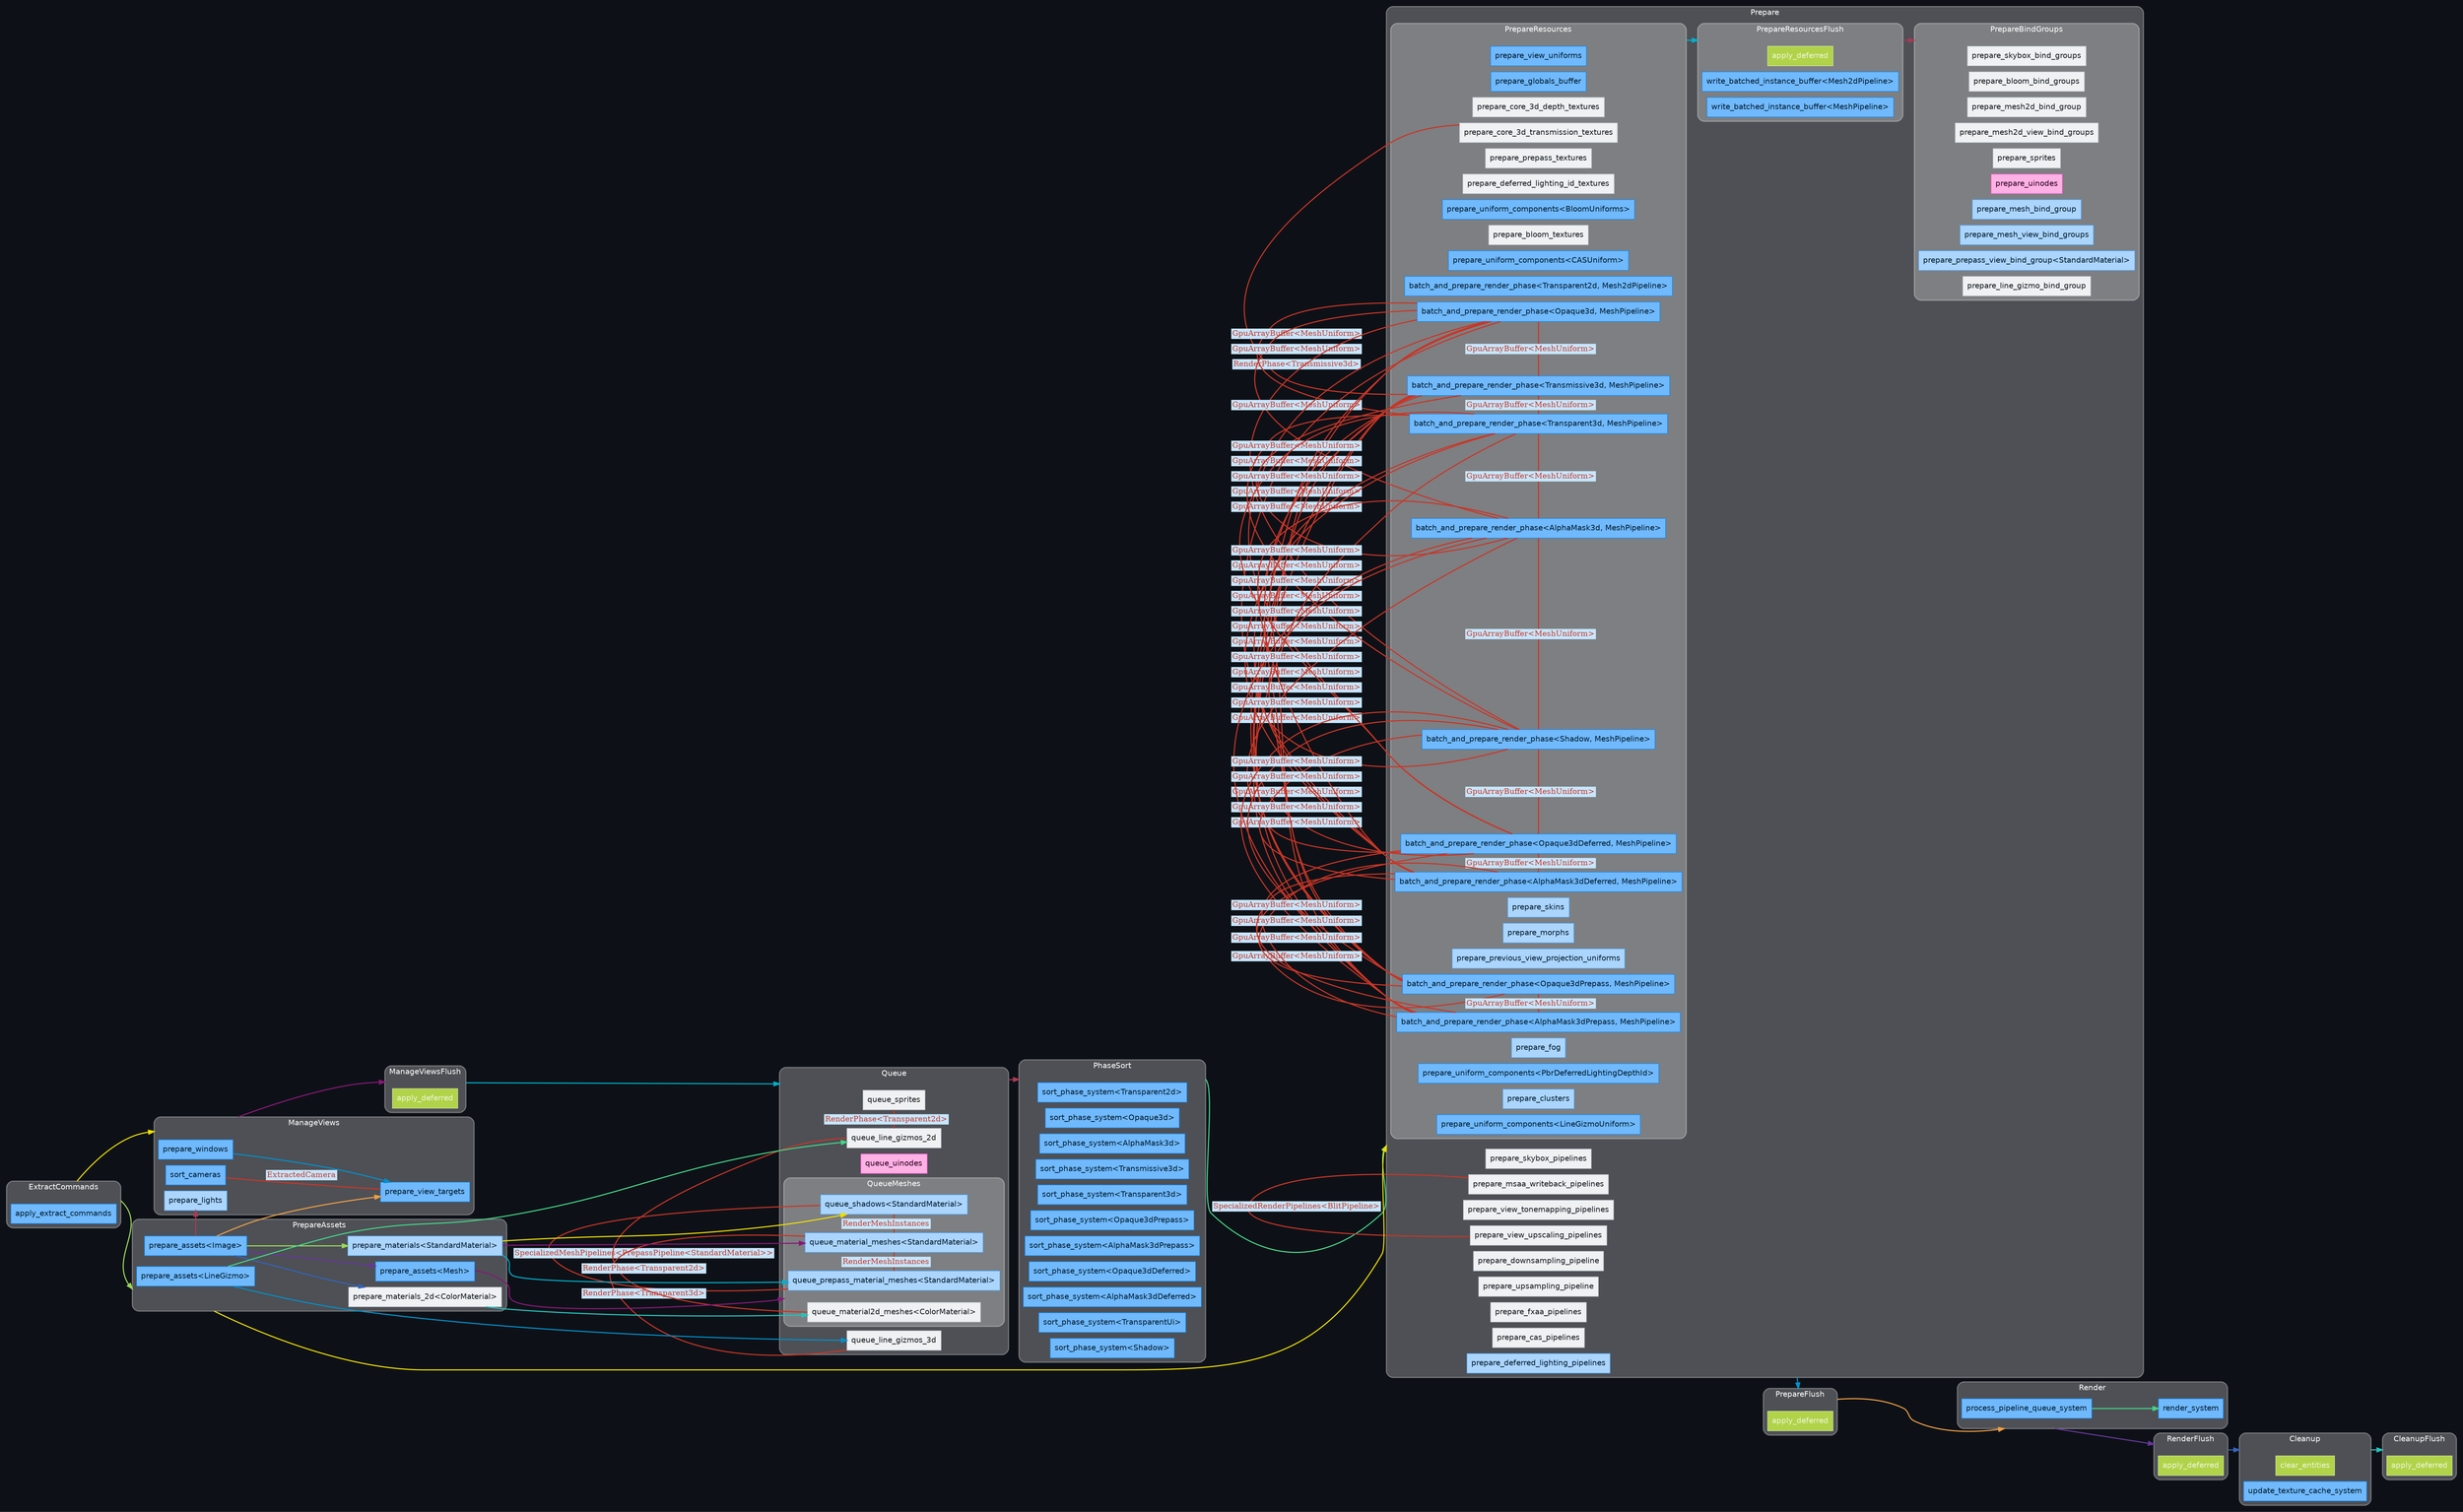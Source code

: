 digraph "" {
	"compound"="true";
	"splines"="spline";
	"rankdir"="LR";
	"bgcolor"="#0d1117";
	"fontname"="Helvetica";
	"nodesep"="0.15";
	edge ["penwidth"="2"];
	node ["shape"="box", "style"="filled"];
	subgraph "clusternode_Set(1)" {
		"style"="rounded,filled";
		"label"="ManageViewsFlush";
		"tooltip"="ManageViewsFlush";
		"fillcolor"="#ffffff44";
		"fontcolor"="#ffffff";
		"color"="#ffffff50";
		"penwidth"="2";
		"set_marker_node_Set(1)" ["style"="invis", "label"="", "height"="0", "shape"="point"]
		"node_System(0)" ["label"="apply_deferred", "tooltip"="bevy_ecs::schedule::executor::apply_deferred", "fillcolor"="#b0d34a", "fontname"="Helvetica", "fontcolor"="#edf5d5", "color"="#d3e69c", "penwidth"="1"]
	}
	
	subgraph "clusternode_Set(3)" {
		"style"="rounded,filled";
		"label"="RenderFlush";
		"tooltip"="RenderFlush";
		"fillcolor"="#ffffff44";
		"fontcolor"="#ffffff";
		"color"="#ffffff50";
		"penwidth"="2";
		"set_marker_node_Set(3)" ["style"="invis", "label"="", "height"="0", "shape"="point"]
		"node_System(2)" ["label"="apply_deferred", "tooltip"="bevy_ecs::schedule::executor::apply_deferred", "fillcolor"="#b0d34a", "fontname"="Helvetica", "fontcolor"="#edf5d5", "color"="#d3e69c", "penwidth"="1"]
	}
	
	subgraph "clusternode_Set(4)" {
		"style"="rounded,filled";
		"label"="PrepareFlush";
		"tooltip"="PrepareFlush";
		"fillcolor"="#ffffff44";
		"fontcolor"="#ffffff";
		"color"="#ffffff50";
		"penwidth"="2";
		"set_marker_node_Set(4)" ["style"="invis", "label"="", "height"="0", "shape"="point"]
		"node_System(3)" ["label"="apply_deferred", "tooltip"="bevy_ecs::schedule::executor::apply_deferred", "fillcolor"="#b0d34a", "fontname"="Helvetica", "fontcolor"="#edf5d5", "color"="#d3e69c", "penwidth"="1"]
	}
	
	subgraph "clusternode_Set(5)" {
		"style"="rounded,filled";
		"label"="CleanupFlush";
		"tooltip"="CleanupFlush";
		"fillcolor"="#ffffff44";
		"fontcolor"="#ffffff";
		"color"="#ffffff50";
		"penwidth"="2";
		"set_marker_node_Set(5)" ["style"="invis", "label"="", "height"="0", "shape"="point"]
		"node_System(4)" ["label"="apply_deferred", "tooltip"="bevy_ecs::schedule::executor::apply_deferred", "fillcolor"="#b0d34a", "fontname"="Helvetica", "fontcolor"="#edf5d5", "color"="#d3e69c", "penwidth"="1"]
	}
	
	subgraph "clusternode_Set(6)" {
		"style"="rounded,filled";
		"label"="ExtractCommands";
		"tooltip"="ExtractCommands";
		"fillcolor"="#ffffff44";
		"fontcolor"="#ffffff";
		"color"="#ffffff50";
		"penwidth"="2";
		"set_marker_node_Set(6)" ["style"="invis", "label"="", "height"="0", "shape"="point"]
		"node_System(5)" ["label"="apply_extract_commands", "tooltip"="bevy_render::apply_extract_commands", "fillcolor"="#70b9fc", "fontname"="Helvetica", "fontcolor"="#011a31", "color"="#0c88f9", "penwidth"="1"]
	}
	
	subgraph "clusternode_Set(7)" {
		"style"="rounded,filled";
		"label"="ManageViews";
		"tooltip"="ManageViews";
		"fillcolor"="#ffffff44";
		"fontcolor"="#ffffff";
		"color"="#ffffff50";
		"penwidth"="2";
		"set_marker_node_Set(7)" ["style"="invis", "label"="", "height"="0", "shape"="point"]
		"node_System(9)" ["label"="prepare_windows", "tooltip"="bevy_render::view::window::prepare_windows", "fillcolor"="#70b9fc", "fontname"="Helvetica", "fontcolor"="#011a31", "color"="#0c88f9", "penwidth"="1"]
		"node_System(10)" ["label"="sort_cameras", "tooltip"="bevy_render::camera::camera::sort_cameras", "fillcolor"="#70b9fc", "fontname"="Helvetica", "fontcolor"="#011a31", "color"="#0c88f9", "penwidth"="1"]
		"node_System(11)" ["label"="prepare_view_targets", "tooltip"="bevy_render::view::prepare_view_targets", "fillcolor"="#70b9fc", "fontname"="Helvetica", "fontcolor"="#011a31", "color"="#0c88f9", "penwidth"="1"]
		"node_System(77)" ["label"="prepare_lights", "tooltip"="bevy_pbr::render::light::prepare_lights", "fillcolor"="#abd5fc", "fontname"="Helvetica", "fontcolor"="#011a31", "color"="#48a3f8", "penwidth"="1"]
	}
	
	subgraph "clusternode_Set(8)" {
		"style"="rounded,filled";
		"label"="Queue";
		"tooltip"="Queue";
		"fillcolor"="#ffffff44";
		"fontcolor"="#ffffff";
		"color"="#ffffff50";
		"penwidth"="2";
		"set_marker_node_Set(8)" ["style"="invis", "label"="", "height"="0", "shape"="point"]
		subgraph "clusternode_Set(14)" {
			"style"="rounded,filled";
			"label"="QueueMeshes";
			"tooltip"="QueueMeshes";
			"fillcolor"="#ffffff44";
			"fontcolor"="#ffffff";
			"color"="#ffffff50";
			"penwidth"="2";
			"set_marker_node_Set(14)" ["style"="invis", "label"="", "height"="0", "shape"="point"]
			"node_System(48)" ["label"="queue_material2d_meshes<ColorMaterial>", "tooltip"="bevy_sprite::mesh2d::material::queue_material2d_meshes<bevy_sprite::mesh2d::color_material::ColorMaterial>", "fillcolor"="#eff1f3", "fontname"="Helvetica", "fontcolor"="#15191d", "color"="#b4bec7", "penwidth"="1"]
			"node_System(67)" ["label"="queue_shadows<StandardMaterial>", "tooltip"="bevy_pbr::render::light::queue_shadows<bevy_pbr::pbr_material::StandardMaterial>", "fillcolor"="#abd5fc", "fontname"="Helvetica", "fontcolor"="#011a31", "color"="#48a3f8", "penwidth"="1"]
			"node_System(68)" ["label"="queue_material_meshes<StandardMaterial>", "tooltip"="bevy_pbr::material::queue_material_meshes<bevy_pbr::pbr_material::StandardMaterial>", "fillcolor"="#abd5fc", "fontname"="Helvetica", "fontcolor"="#011a31", "color"="#48a3f8", "penwidth"="1"]
			"node_System(73)" ["label"="queue_prepass_material_meshes<StandardMaterial>", "tooltip"="bevy_pbr::prepass::queue_prepass_material_meshes<bevy_pbr::pbr_material::StandardMaterial>", "fillcolor"="#abd5fc", "fontname"="Helvetica", "fontcolor"="#011a31", "color"="#48a3f8", "penwidth"="1"]
		}
		
		"node_System(49)" ["label"="queue_sprites", "tooltip"="bevy_sprite::render::queue_sprites", "fillcolor"="#eff1f3", "fontname"="Helvetica", "fontcolor"="#15191d", "color"="#b4bec7", "penwidth"="1"]
		"node_System(51)" ["label"="queue_uinodes", "tooltip"="bevy_ui::render::queue_uinodes", "fillcolor"="#ffb1e5", "fontname"="Helvetica", "fontcolor"="#320021", "color"="#ff4bc2", "penwidth"="1"]
		"node_System(83)" ["label"="queue_line_gizmos_2d", "tooltip"="bevy_gizmos::pipeline_2d::queue_line_gizmos_2d", "fillcolor"="#eff1f3", "fontname"="Helvetica", "fontcolor"="#15191d", "color"="#b4bec7", "penwidth"="1"]
		"node_System(84)" ["label"="queue_line_gizmos_3d", "tooltip"="bevy_gizmos::pipeline_3d::queue_line_gizmos_3d", "fillcolor"="#eff1f3", "fontname"="Helvetica", "fontcolor"="#15191d", "color"="#b4bec7", "penwidth"="1"]
	}
	
	subgraph "clusternode_Set(9)" {
		"style"="rounded,filled";
		"label"="PhaseSort";
		"tooltip"="PhaseSort";
		"fillcolor"="#ffffff44";
		"fontcolor"="#ffffff";
		"color"="#ffffff50";
		"penwidth"="2";
		"set_marker_node_Set(9)" ["style"="invis", "label"="", "height"="0", "shape"="point"]
		"node_System(17)" ["label"="sort_phase_system<Transparent2d>", "tooltip"="bevy_render::render_phase::sort_phase_system<bevy_core_pipeline::core_2d::Transparent2d>", "fillcolor"="#70b9fc", "fontname"="Helvetica", "fontcolor"="#011a31", "color"="#0c88f9", "penwidth"="1"]
		"node_System(20)" ["label"="sort_phase_system<Opaque3d>", "tooltip"="bevy_render::render_phase::sort_phase_system<bevy_core_pipeline::core_3d::Opaque3d>", "fillcolor"="#70b9fc", "fontname"="Helvetica", "fontcolor"="#011a31", "color"="#0c88f9", "penwidth"="1"]
		"node_System(21)" ["label"="sort_phase_system<AlphaMask3d>", "tooltip"="bevy_render::render_phase::sort_phase_system<bevy_core_pipeline::core_3d::AlphaMask3d>", "fillcolor"="#70b9fc", "fontname"="Helvetica", "fontcolor"="#011a31", "color"="#0c88f9", "penwidth"="1"]
		"node_System(22)" ["label"="sort_phase_system<Transmissive3d>", "tooltip"="bevy_render::render_phase::sort_phase_system<bevy_core_pipeline::core_3d::Transmissive3d>", "fillcolor"="#70b9fc", "fontname"="Helvetica", "fontcolor"="#011a31", "color"="#0c88f9", "penwidth"="1"]
		"node_System(23)" ["label"="sort_phase_system<Transparent3d>", "tooltip"="bevy_render::render_phase::sort_phase_system<bevy_core_pipeline::core_3d::Transparent3d>", "fillcolor"="#70b9fc", "fontname"="Helvetica", "fontcolor"="#011a31", "color"="#0c88f9", "penwidth"="1"]
		"node_System(24)" ["label"="sort_phase_system<Opaque3dPrepass>", "tooltip"="bevy_render::render_phase::sort_phase_system<bevy_core_pipeline::prepass::Opaque3dPrepass>", "fillcolor"="#70b9fc", "fontname"="Helvetica", "fontcolor"="#011a31", "color"="#0c88f9", "penwidth"="1"]
		"node_System(25)" ["label"="sort_phase_system<AlphaMask3dPrepass>", "tooltip"="bevy_render::render_phase::sort_phase_system<bevy_core_pipeline::prepass::AlphaMask3dPrepass>", "fillcolor"="#70b9fc", "fontname"="Helvetica", "fontcolor"="#011a31", "color"="#0c88f9", "penwidth"="1"]
		"node_System(26)" ["label"="sort_phase_system<Opaque3dDeferred>", "tooltip"="bevy_render::render_phase::sort_phase_system<bevy_core_pipeline::deferred::Opaque3dDeferred>", "fillcolor"="#70b9fc", "fontname"="Helvetica", "fontcolor"="#011a31", "color"="#0c88f9", "penwidth"="1"]
		"node_System(27)" ["label"="sort_phase_system<AlphaMask3dDeferred>", "tooltip"="bevy_render::render_phase::sort_phase_system<bevy_core_pipeline::deferred::AlphaMask3dDeferred>", "fillcolor"="#70b9fc", "fontname"="Helvetica", "fontcolor"="#011a31", "color"="#0c88f9", "penwidth"="1"]
		"node_System(52)" ["label"="sort_phase_system<TransparentUi>", "tooltip"="bevy_render::render_phase::sort_phase_system<bevy_ui::render::render_pass::TransparentUi>", "fillcolor"="#70b9fc", "fontname"="Helvetica", "fontcolor"="#011a31", "color"="#0c88f9", "penwidth"="1"]
		"node_System(78)" ["label"="sort_phase_system<Shadow>", "tooltip"="bevy_render::render_phase::sort_phase_system<bevy_pbr::render::light::Shadow>", "fillcolor"="#70b9fc", "fontname"="Helvetica", "fontcolor"="#011a31", "color"="#0c88f9", "penwidth"="1"]
	}
	
	subgraph "clusternode_Set(10)" {
		"style"="rounded,filled";
		"label"="Prepare";
		"tooltip"="Prepare";
		"fillcolor"="#ffffff44";
		"fontcolor"="#ffffff";
		"color"="#ffffff50";
		"penwidth"="2";
		"set_marker_node_Set(10)" ["style"="invis", "label"="", "height"="0", "shape"="point"]
		subgraph "clusternode_Set(2)" {
			"style"="rounded,filled";
			"label"="PrepareResourcesFlush";
			"tooltip"="PrepareResourcesFlush";
			"fillcolor"="#ffffff44";
			"fontcolor"="#ffffff";
			"color"="#ffffff50";
			"penwidth"="2";
			"set_marker_node_Set(2)" ["style"="invis", "label"="", "height"="0", "shape"="point"]
			"node_System(1)" ["label"="apply_deferred", "tooltip"="bevy_ecs::schedule::executor::apply_deferred", "fillcolor"="#b0d34a", "fontname"="Helvetica", "fontcolor"="#edf5d5", "color"="#d3e69c", "penwidth"="1"]
			"node_System(44)" ["label"="write_batched_instance_buffer<Mesh2dPipeline>", "tooltip"="bevy_render::batching::write_batched_instance_buffer<bevy_sprite::mesh2d::mesh::Mesh2dPipeline>", "fillcolor"="#70b9fc", "fontname"="Helvetica", "fontcolor"="#011a31", "color"="#0c88f9", "penwidth"="1"]
			"node_System(61)" ["label"="write_batched_instance_buffer<MeshPipeline>", "tooltip"="bevy_render::batching::write_batched_instance_buffer<bevy_pbr::render::mesh::MeshPipeline>", "fillcolor"="#70b9fc", "fontname"="Helvetica", "fontcolor"="#011a31", "color"="#0c88f9", "penwidth"="1"]
		}
		
		subgraph "clusternode_Set(16)" {
			"style"="rounded,filled";
			"label"="PrepareResources";
			"tooltip"="PrepareResources";
			"fillcolor"="#ffffff44";
			"fontcolor"="#ffffff";
			"color"="#ffffff50";
			"penwidth"="2";
			"set_marker_node_Set(16)" ["style"="invis", "label"="", "height"="0", "shape"="point"]
			"node_System(12)" ["label"="prepare_view_uniforms", "tooltip"="bevy_render::view::prepare_view_uniforms", "fillcolor"="#70b9fc", "fontname"="Helvetica", "fontcolor"="#011a31", "color"="#0c88f9", "penwidth"="1"]
			"node_System(14)" ["label"="prepare_globals_buffer", "tooltip"="bevy_render::globals::prepare_globals_buffer", "fillcolor"="#70b9fc", "fontname"="Helvetica", "fontcolor"="#011a31", "color"="#0c88f9", "penwidth"="1"]
			"node_System(28)" ["label"="prepare_core_3d_depth_textures", "tooltip"="bevy_core_pipeline::core_3d::prepare_core_3d_depth_textures", "fillcolor"="#eff1f3", "fontname"="Helvetica", "fontcolor"="#15191d", "color"="#b4bec7", "penwidth"="1"]
			"node_System(29)" ["label"="prepare_core_3d_transmission_textures", "tooltip"="bevy_core_pipeline::core_3d::prepare_core_3d_transmission_textures", "fillcolor"="#eff1f3", "fontname"="Helvetica", "fontcolor"="#15191d", "color"="#b4bec7", "penwidth"="1"]
			"node_System(30)" ["label"="prepare_prepass_textures", "tooltip"="bevy_core_pipeline::core_3d::prepare_prepass_textures", "fillcolor"="#eff1f3", "fontname"="Helvetica", "fontcolor"="#15191d", "color"="#b4bec7", "penwidth"="1"]
			"node_System(31)" ["label"="prepare_deferred_lighting_id_textures", "tooltip"="bevy_core_pipeline::deferred::copy_lighting_id::prepare_deferred_lighting_id_textures", "fillcolor"="#eff1f3", "fontname"="Helvetica", "fontcolor"="#15191d", "color"="#b4bec7", "penwidth"="1"]
			"node_System(35)" ["label"="prepare_uniform_components<BloomUniforms>", "tooltip"="bevy_render::extract_component::prepare_uniform_components<bevy_core_pipeline::bloom::downsampling_pipeline::BloomUniforms>", "fillcolor"="#70b9fc", "fontname"="Helvetica", "fontcolor"="#011a31", "color"="#0c88f9", "penwidth"="1"]
			"node_System(38)" ["label"="prepare_bloom_textures", "tooltip"="bevy_core_pipeline::bloom::prepare_bloom_textures", "fillcolor"="#eff1f3", "fontname"="Helvetica", "fontcolor"="#15191d", "color"="#b4bec7", "penwidth"="1"]
			"node_System(41)" ["label"="prepare_uniform_components<CASUniform>", "tooltip"="bevy_render::extract_component::prepare_uniform_components<bevy_core_pipeline::contrast_adaptive_sharpening::CASUniform>", "fillcolor"="#70b9fc", "fontname"="Helvetica", "fontcolor"="#011a31", "color"="#0c88f9", "penwidth"="1"]
			"node_System(43)" ["label"="batch_and_prepare_render_phase<Transparent2d, Mesh2dPipeline>", "tooltip"="bevy_render::batching::batch_and_prepare_render_phase<bevy_core_pipeline::core_2d::Transparent2d, bevy_sprite::mesh2d::mesh::Mesh2dPipeline>", "fillcolor"="#70b9fc", "fontname"="Helvetica", "fontcolor"="#011a31", "color"="#0c88f9", "penwidth"="1"]
			"node_System(54)" ["label"="batch_and_prepare_render_phase<Opaque3d, MeshPipeline>", "tooltip"="bevy_render::batching::batch_and_prepare_render_phase<bevy_core_pipeline::core_3d::Opaque3d, bevy_pbr::render::mesh::MeshPipeline>", "fillcolor"="#70b9fc", "fontname"="Helvetica", "fontcolor"="#011a31", "color"="#0c88f9", "penwidth"="1"]
			"node_System(55)" ["label"="batch_and_prepare_render_phase<Transmissive3d, MeshPipeline>", "tooltip"="bevy_render::batching::batch_and_prepare_render_phase<bevy_core_pipeline::core_3d::Transmissive3d, bevy_pbr::render::mesh::MeshPipeline>", "fillcolor"="#70b9fc", "fontname"="Helvetica", "fontcolor"="#011a31", "color"="#0c88f9", "penwidth"="1"]
			"node_System(56)" ["label"="batch_and_prepare_render_phase<Transparent3d, MeshPipeline>", "tooltip"="bevy_render::batching::batch_and_prepare_render_phase<bevy_core_pipeline::core_3d::Transparent3d, bevy_pbr::render::mesh::MeshPipeline>", "fillcolor"="#70b9fc", "fontname"="Helvetica", "fontcolor"="#011a31", "color"="#0c88f9", "penwidth"="1"]
			"node_System(57)" ["label"="batch_and_prepare_render_phase<AlphaMask3d, MeshPipeline>", "tooltip"="bevy_render::batching::batch_and_prepare_render_phase<bevy_core_pipeline::core_3d::AlphaMask3d, bevy_pbr::render::mesh::MeshPipeline>", "fillcolor"="#70b9fc", "fontname"="Helvetica", "fontcolor"="#011a31", "color"="#0c88f9", "penwidth"="1"]
			"node_System(58)" ["label"="batch_and_prepare_render_phase<Shadow, MeshPipeline>", "tooltip"="bevy_render::batching::batch_and_prepare_render_phase<bevy_pbr::render::light::Shadow, bevy_pbr::render::mesh::MeshPipeline>", "fillcolor"="#70b9fc", "fontname"="Helvetica", "fontcolor"="#011a31", "color"="#0c88f9", "penwidth"="1"]
			"node_System(59)" ["label"="batch_and_prepare_render_phase<Opaque3dDeferred, MeshPipeline>", "tooltip"="bevy_render::batching::batch_and_prepare_render_phase<bevy_core_pipeline::deferred::Opaque3dDeferred, bevy_pbr::render::mesh::MeshPipeline>", "fillcolor"="#70b9fc", "fontname"="Helvetica", "fontcolor"="#011a31", "color"="#0c88f9", "penwidth"="1"]
			"node_System(60)" ["label"="batch_and_prepare_render_phase<AlphaMask3dDeferred, MeshPipeline>", "tooltip"="bevy_render::batching::batch_and_prepare_render_phase<bevy_core_pipeline::deferred::AlphaMask3dDeferred, bevy_pbr::render::mesh::MeshPipeline>", "fillcolor"="#70b9fc", "fontname"="Helvetica", "fontcolor"="#011a31", "color"="#0c88f9", "penwidth"="1"]
			"node_System(62)" ["label"="prepare_skins", "tooltip"="bevy_pbr::render::skin::prepare_skins", "fillcolor"="#abd5fc", "fontname"="Helvetica", "fontcolor"="#011a31", "color"="#48a3f8", "penwidth"="1"]
			"node_System(63)" ["label"="prepare_morphs", "tooltip"="bevy_pbr::render::morph::prepare_morphs", "fillcolor"="#abd5fc", "fontname"="Helvetica", "fontcolor"="#011a31", "color"="#48a3f8", "penwidth"="1"]
			"node_System(70)" ["label"="prepare_previous_view_projection_uniforms", "tooltip"="bevy_pbr::prepass::prepare_previous_view_projection_uniforms", "fillcolor"="#abd5fc", "fontname"="Helvetica", "fontcolor"="#011a31", "color"="#48a3f8", "penwidth"="1"]
			"node_System(71)" ["label"="batch_and_prepare_render_phase<Opaque3dPrepass, MeshPipeline>", "tooltip"="bevy_render::batching::batch_and_prepare_render_phase<bevy_core_pipeline::prepass::Opaque3dPrepass, bevy_pbr::render::mesh::MeshPipeline>", "fillcolor"="#70b9fc", "fontname"="Helvetica", "fontcolor"="#011a31", "color"="#0c88f9", "penwidth"="1"]
			"node_System(72)" ["label"="batch_and_prepare_render_phase<AlphaMask3dPrepass, MeshPipeline>", "tooltip"="bevy_render::batching::batch_and_prepare_render_phase<bevy_core_pipeline::prepass::AlphaMask3dPrepass, bevy_pbr::render::mesh::MeshPipeline>", "fillcolor"="#70b9fc", "fontname"="Helvetica", "fontcolor"="#011a31", "color"="#0c88f9", "penwidth"="1"]
			"node_System(74)" ["label"="prepare_fog", "tooltip"="bevy_pbr::render::fog::prepare_fog", "fillcolor"="#abd5fc", "fontname"="Helvetica", "fontcolor"="#011a31", "color"="#48a3f8", "penwidth"="1"]
			"node_System(75)" ["label"="prepare_uniform_components<PbrDeferredLightingDepthId>", "tooltip"="bevy_render::extract_component::prepare_uniform_components<bevy_pbr::deferred::PbrDeferredLightingDepthId>", "fillcolor"="#70b9fc", "fontname"="Helvetica", "fontcolor"="#011a31", "color"="#0c88f9", "penwidth"="1"]
			"node_System(79)" ["label"="prepare_clusters", "tooltip"="bevy_pbr::render::light::prepare_clusters", "fillcolor"="#abd5fc", "fontname"="Helvetica", "fontcolor"="#011a31", "color"="#48a3f8", "penwidth"="1"]
			"node_System(80)" ["label"="prepare_uniform_components<LineGizmoUniform>", "tooltip"="bevy_render::extract_component::prepare_uniform_components<bevy_gizmos::LineGizmoUniform>", "fillcolor"="#70b9fc", "fontname"="Helvetica", "fontcolor"="#011a31", "color"="#0c88f9", "penwidth"="1"]
		}
		
		subgraph "clusternode_Set(17)" {
			"style"="rounded,filled";
			"label"="PrepareBindGroups";
			"tooltip"="PrepareBindGroups";
			"fillcolor"="#ffffff44";
			"fontcolor"="#ffffff";
			"color"="#ffffff50";
			"penwidth"="2";
			"set_marker_node_Set(17)" ["style"="invis", "label"="", "height"="0", "shape"="point"]
			"node_System(19)" ["label"="prepare_skybox_bind_groups", "tooltip"="bevy_core_pipeline::skybox::prepare_skybox_bind_groups", "fillcolor"="#eff1f3", "fontname"="Helvetica", "fontcolor"="#15191d", "color"="#b4bec7", "penwidth"="1"]
			"node_System(39)" ["label"="prepare_bloom_bind_groups", "tooltip"="bevy_core_pipeline::bloom::prepare_bloom_bind_groups", "fillcolor"="#eff1f3", "fontname"="Helvetica", "fontcolor"="#15191d", "color"="#b4bec7", "penwidth"="1"]
			"node_System(45)" ["label"="prepare_mesh2d_bind_group", "tooltip"="bevy_sprite::mesh2d::mesh::prepare_mesh2d_bind_group", "fillcolor"="#eff1f3", "fontname"="Helvetica", "fontcolor"="#15191d", "color"="#b4bec7", "penwidth"="1"]
			"node_System(46)" ["label"="prepare_mesh2d_view_bind_groups", "tooltip"="bevy_sprite::mesh2d::mesh::prepare_mesh2d_view_bind_groups", "fillcolor"="#eff1f3", "fontname"="Helvetica", "fontcolor"="#15191d", "color"="#b4bec7", "penwidth"="1"]
			"node_System(50)" ["label"="prepare_sprites", "tooltip"="bevy_sprite::render::prepare_sprites", "fillcolor"="#eff1f3", "fontname"="Helvetica", "fontcolor"="#15191d", "color"="#b4bec7", "penwidth"="1"]
			"node_System(53)" ["label"="prepare_uinodes", "tooltip"="bevy_ui::render::prepare_uinodes", "fillcolor"="#ffb1e5", "fontname"="Helvetica", "fontcolor"="#320021", "color"="#ff4bc2", "penwidth"="1"]
			"node_System(64)" ["label"="prepare_mesh_bind_group", "tooltip"="bevy_pbr::render::mesh::prepare_mesh_bind_group", "fillcolor"="#abd5fc", "fontname"="Helvetica", "fontcolor"="#011a31", "color"="#48a3f8", "penwidth"="1"]
			"node_System(65)" ["label"="prepare_mesh_view_bind_groups", "tooltip"="bevy_pbr::render::mesh_view_bindings::prepare_mesh_view_bind_groups", "fillcolor"="#abd5fc", "fontname"="Helvetica", "fontcolor"="#011a31", "color"="#48a3f8", "penwidth"="1"]
			"node_System(69)" ["label"="prepare_prepass_view_bind_group<StandardMaterial>", "tooltip"="bevy_pbr::prepass::prepare_prepass_view_bind_group<bevy_pbr::pbr_material::StandardMaterial>", "fillcolor"="#abd5fc", "fontname"="Helvetica", "fontcolor"="#011a31", "color"="#48a3f8", "penwidth"="1"]
			"node_System(82)" ["label"="prepare_line_gizmo_bind_group", "tooltip"="bevy_gizmos::prepare_line_gizmo_bind_group", "fillcolor"="#eff1f3", "fontname"="Helvetica", "fontcolor"="#15191d", "color"="#b4bec7", "penwidth"="1"]
		}
		
		"node_System(18)" ["label"="prepare_skybox_pipelines", "tooltip"="bevy_core_pipeline::skybox::prepare_skybox_pipelines", "fillcolor"="#eff1f3", "fontname"="Helvetica", "fontcolor"="#15191d", "color"="#b4bec7", "penwidth"="1"]
		"node_System(32)" ["label"="prepare_msaa_writeback_pipelines", "tooltip"="bevy_core_pipeline::msaa_writeback::prepare_msaa_writeback_pipelines", "fillcolor"="#eff1f3", "fontname"="Helvetica", "fontcolor"="#15191d", "color"="#b4bec7", "penwidth"="1"]
		"node_System(33)" ["label"="prepare_view_tonemapping_pipelines", "tooltip"="bevy_core_pipeline::tonemapping::prepare_view_tonemapping_pipelines", "fillcolor"="#eff1f3", "fontname"="Helvetica", "fontcolor"="#15191d", "color"="#b4bec7", "penwidth"="1"]
		"node_System(34)" ["label"="prepare_view_upscaling_pipelines", "tooltip"="bevy_core_pipeline::upscaling::prepare_view_upscaling_pipelines", "fillcolor"="#eff1f3", "fontname"="Helvetica", "fontcolor"="#15191d", "color"="#b4bec7", "penwidth"="1"]
		"node_System(36)" ["label"="prepare_downsampling_pipeline", "tooltip"="bevy_core_pipeline::bloom::downsampling_pipeline::prepare_downsampling_pipeline", "fillcolor"="#eff1f3", "fontname"="Helvetica", "fontcolor"="#15191d", "color"="#b4bec7", "penwidth"="1"]
		"node_System(37)" ["label"="prepare_upsampling_pipeline", "tooltip"="bevy_core_pipeline::bloom::upsampling_pipeline::prepare_upsampling_pipeline", "fillcolor"="#eff1f3", "fontname"="Helvetica", "fontcolor"="#15191d", "color"="#b4bec7", "penwidth"="1"]
		"node_System(40)" ["label"="prepare_fxaa_pipelines", "tooltip"="bevy_core_pipeline::fxaa::prepare_fxaa_pipelines", "fillcolor"="#eff1f3", "fontname"="Helvetica", "fontcolor"="#15191d", "color"="#b4bec7", "penwidth"="1"]
		"node_System(42)" ["label"="prepare_cas_pipelines", "tooltip"="bevy_core_pipeline::contrast_adaptive_sharpening::prepare_cas_pipelines", "fillcolor"="#eff1f3", "fontname"="Helvetica", "fontcolor"="#15191d", "color"="#b4bec7", "penwidth"="1"]
		"node_System(76)" ["label"="prepare_deferred_lighting_pipelines", "tooltip"="bevy_pbr::deferred::prepare_deferred_lighting_pipelines", "fillcolor"="#abd5fc", "fontname"="Helvetica", "fontcolor"="#011a31", "color"="#48a3f8", "penwidth"="1"]
	}
	
	subgraph "clusternode_Set(11)" {
		"style"="rounded,filled";
		"label"="Render";
		"tooltip"="Render";
		"fillcolor"="#ffffff44";
		"fontcolor"="#ffffff";
		"color"="#ffffff50";
		"penwidth"="2";
		"set_marker_node_Set(11)" ["style"="invis", "label"="", "height"="0", "shape"="point"]
		"node_System(6)" ["label"="process_pipeline_queue_system", "tooltip"="bevy_render::render_resource::pipeline_cache::PipelineCache::process_pipeline_queue_system", "fillcolor"="#70b9fc", "fontname"="Helvetica", "fontcolor"="#011a31", "color"="#0c88f9", "penwidth"="1"]
		"node_System(7)" ["label"="render_system", "tooltip"="bevy_render::renderer::render_system", "fillcolor"="#70b9fc", "fontname"="Helvetica", "fontcolor"="#011a31", "color"="#0c88f9", "penwidth"="1"]
	}
	
	subgraph "clusternode_Set(12)" {
		"style"="rounded,filled";
		"label"="Cleanup";
		"tooltip"="Cleanup";
		"fillcolor"="#ffffff44";
		"fontcolor"="#ffffff";
		"color"="#ffffff50";
		"penwidth"="2";
		"set_marker_node_Set(12)" ["style"="invis", "label"="", "height"="0", "shape"="point"]
		"node_System(8)" ["label"="clear_entities", "tooltip"="bevy_ecs::world::World::clear_entities", "fillcolor"="#b0d34a", "fontname"="Helvetica", "fontcolor"="#edf5d5", "color"="#d3e69c", "penwidth"="1"]
		"node_System(16)" ["label"="update_texture_cache_system", "tooltip"="bevy_render::texture::texture_cache::update_texture_cache_system", "fillcolor"="#70b9fc", "fontname"="Helvetica", "fontcolor"="#011a31", "color"="#0c88f9", "penwidth"="1"]
	}
	
	subgraph "clusternode_Set(13)" {
		"style"="rounded,filled";
		"label"="PrepareAssets";
		"tooltip"="PrepareAssets";
		"fillcolor"="#ffffff44";
		"fontcolor"="#ffffff";
		"color"="#ffffff50";
		"penwidth"="2";
		"set_marker_node_Set(13)" ["style"="invis", "label"="", "height"="0", "shape"="point"]
		"node_System(13)" ["label"="prepare_assets<Mesh>", "tooltip"="bevy_render::render_asset::prepare_assets<bevy_render::mesh::mesh::Mesh>", "fillcolor"="#70b9fc", "fontname"="Helvetica", "fontcolor"="#011a31", "color"="#0c88f9", "penwidth"="1"]
		"node_System(15)" ["label"="prepare_assets<Image>", "tooltip"="bevy_render::render_asset::prepare_assets<bevy_render::texture::image::Image>", "fillcolor"="#70b9fc", "fontname"="Helvetica", "fontcolor"="#011a31", "color"="#0c88f9", "penwidth"="1"]
		"node_System(47)" ["label"="prepare_materials_2d<ColorMaterial>", "tooltip"="bevy_sprite::mesh2d::material::prepare_materials_2d<bevy_sprite::mesh2d::color_material::ColorMaterial>", "fillcolor"="#eff1f3", "fontname"="Helvetica", "fontcolor"="#15191d", "color"="#b4bec7", "penwidth"="1"]
		"node_System(66)" ["label"="prepare_materials<StandardMaterial>", "tooltip"="bevy_pbr::material::prepare_materials<bevy_pbr::pbr_material::StandardMaterial>", "fillcolor"="#abd5fc", "fontname"="Helvetica", "fontcolor"="#011a31", "color"="#48a3f8", "penwidth"="1"]
		"node_System(81)" ["label"="prepare_assets<LineGizmo>", "tooltip"="bevy_render::render_asset::prepare_assets<bevy_gizmos::LineGizmo>", "fillcolor"="#70b9fc", "fontname"="Helvetica", "fontcolor"="#011a31", "color"="#0c88f9", "penwidth"="1"]
	}
	
	"set_marker_node_Set(6)" -> "set_marker_node_Set(7)" ["lhead"="clusternode_Set(7)", "ltail"="clusternode_Set(6)", "tooltip"="ExtractCommands → ManageViews", "color"="#eede00"]
	"set_marker_node_Set(7)" -> "set_marker_node_Set(1)" ["lhead"="clusternode_Set(1)", "ltail"="clusternode_Set(7)", "tooltip"="ManageViews → ManageViewsFlush", "color"="#881877"]
	"set_marker_node_Set(1)" -> "set_marker_node_Set(8)" ["lhead"="clusternode_Set(8)", "ltail"="clusternode_Set(1)", "tooltip"="ManageViewsFlush → Queue", "color"="#00b0cc"]
	"set_marker_node_Set(8)" -> "set_marker_node_Set(9)" ["lhead"="clusternode_Set(9)", "ltail"="clusternode_Set(8)", "tooltip"="Queue → PhaseSort", "color"="#aa3a55"]
	"set_marker_node_Set(9)" -> "set_marker_node_Set(10)" ["lhead"="clusternode_Set(10)", "ltail"="clusternode_Set(9)", "tooltip"="PhaseSort → Prepare", "color"="#44d488"]
	"set_marker_node_Set(10)" -> "set_marker_node_Set(4)" ["lhead"="clusternode_Set(4)", "ltail"="clusternode_Set(10)", "tooltip"="Prepare → PrepareFlush", "color"="#0090cc"]
	"set_marker_node_Set(4)" -> "set_marker_node_Set(11)" ["lhead"="clusternode_Set(11)", "ltail"="clusternode_Set(4)", "tooltip"="PrepareFlush → Render", "color"="#ee9e44"]
	"set_marker_node_Set(11)" -> "set_marker_node_Set(3)" ["lhead"="clusternode_Set(3)", "ltail"="clusternode_Set(11)", "tooltip"="Render → RenderFlush", "color"="#663699"]
	"set_marker_node_Set(3)" -> "set_marker_node_Set(12)" ["lhead"="clusternode_Set(12)", "ltail"="clusternode_Set(3)", "tooltip"="RenderFlush → Cleanup", "color"="#3363bb"]
	"set_marker_node_Set(12)" -> "set_marker_node_Set(5)" ["lhead"="clusternode_Set(5)", "ltail"="clusternode_Set(12)", "tooltip"="Cleanup → CleanupFlush", "color"="#22c2bb"]
	"set_marker_node_Set(6)" -> "set_marker_node_Set(13)" ["lhead"="clusternode_Set(13)", "ltail"="clusternode_Set(6)", "tooltip"="ExtractCommands → PrepareAssets", "color"="#99d955"]
	"set_marker_node_Set(13)" -> "set_marker_node_Set(10)" ["lhead"="clusternode_Set(10)", "ltail"="clusternode_Set(13)", "tooltip"="PrepareAssets → Prepare", "color"="#eede00"]
	"node_System(13)" -> "set_marker_node_Set(14)" ["lhead"="clusternode_Set(14)", "ltail"="", "tooltip"="SystemTypeSet(prepare_assets<Mesh>()) → QueueMeshes", "color"="#881877"]
	"set_marker_node_Set(16)" -> "set_marker_node_Set(2)" ["lhead"="clusternode_Set(2)", "ltail"="clusternode_Set(16)", "tooltip"="PrepareResources → PrepareResourcesFlush", "color"="#00b0cc"]
	"set_marker_node_Set(2)" -> "set_marker_node_Set(17)" ["lhead"="clusternode_Set(17)", "ltail"="clusternode_Set(2)", "tooltip"="PrepareResourcesFlush → PrepareBindGroups", "color"="#aa3a55"]
	"node_System(6)" -> "node_System(7)" ["lhead"="", "ltail"="", "tooltip"="process_pipeline_queue_system → SystemTypeSet(render_system())", "color"="#44d488"]
	"node_System(9)" -> "node_System(11)" ["lhead"="", "ltail"="", "tooltip"="SystemTypeSet(prepare_windows()) → prepare_view_targets", "color"="#0090cc"]
	"node_System(15)" -> "node_System(11)" ["lhead"="", "ltail"="", "tooltip"="SystemTypeSet(prepare_assets<Image>()) → prepare_view_targets", "color"="#ee9e44"]
	"node_System(15)" -> "node_System(13)" ["lhead"="", "ltail"="", "tooltip"="SystemTypeSet(prepare_assets<Image>()) → prepare_assets<Mesh>", "color"="#663699"]
	"node_System(15)" -> "node_System(47)" ["lhead"="", "ltail"="", "tooltip"="SystemTypeSet(prepare_assets<Image>()) → prepare_materials_2d<ColorMaterial>", "color"="#3363bb"]
	"node_System(47)" -> "node_System(48)" ["lhead"="", "ltail"="", "tooltip"="SystemTypeSet(prepare_materials_2d<ColorMaterial>()) → queue_material2d_meshes<ColorMaterial>", "color"="#22c2bb"]
	"node_System(15)" -> "node_System(66)" ["lhead"="", "ltail"="", "tooltip"="SystemTypeSet(prepare_assets<Image>()) → prepare_materials<StandardMaterial>", "color"="#99d955"]
	"node_System(66)" -> "node_System(67)" ["lhead"="", "ltail"="", "tooltip"="SystemTypeSet(prepare_materials<StandardMaterial>()) → queue_shadows<StandardMaterial>", "color"="#eede00"]
	"node_System(66)" -> "node_System(68)" ["lhead"="", "ltail"="", "tooltip"="SystemTypeSet(prepare_materials<StandardMaterial>()) → queue_material_meshes<StandardMaterial>", "color"="#881877"]
	"node_System(66)" -> "node_System(73)" ["lhead"="", "ltail"="", "tooltip"="SystemTypeSet(prepare_materials<StandardMaterial>()) → queue_prepass_material_meshes<StandardMaterial>", "color"="#00b0cc"]
	"node_System(15)" -> "node_System(77)" ["lhead"="", "ltail"="", "tooltip"="SystemTypeSet(prepare_assets<Image>()) → prepare_lights", "color"="#aa3a55"]
	"node_System(81)" -> "node_System(83)" ["lhead"="", "ltail"="", "tooltip"="SystemTypeSet(prepare_assets<LineGizmo>()) → queue_line_gizmos_2d", "color"="#44d488"]
	"node_System(81)" -> "node_System(84)" ["lhead"="", "ltail"="", "tooltip"="SystemTypeSet(prepare_assets<LineGizmo>()) → queue_line_gizmos_3d", "color"="#0090cc"]
	"node_System(10)" -> "node_System(11)" ["dir"="none", "constraint"="false", "color"="#c93526", "fontcolor"="#c93526", "label"=<<table border="0" cellborder="0"><tr><td bgcolor="#c6e6ff">ExtractedCamera</td></tr></table>>, "labeltooltip"="sort_cameras — prepare_view_targets"]
	"node_System(29)" -> "node_System(55)" ["dir"="none", "constraint"="false", "color"="#c93526", "fontcolor"="#c93526", "label"=<<table border="0" cellborder="0"><tr><td bgcolor="#c6e6ff">RenderPhase&lt;Transmissive3d&gt;</td></tr></table>>, "labeltooltip"="prepare_core_3d_transmission_textures — batch_and_prepare_render_phase<Transmissive3d, MeshPipeline>"]
	"node_System(32)" -> "node_System(34)" ["dir"="none", "constraint"="false", "color"="#c93526", "fontcolor"="#c93526", "label"=<<table border="0" cellborder="0"><tr><td bgcolor="#c6e6ff">SpecializedRenderPipelines&lt;BlitPipeline&gt;</td></tr></table>>, "labeltooltip"="prepare_msaa_writeback_pipelines — prepare_view_upscaling_pipelines"]
	"node_System(49)" -> "node_System(83)" ["dir"="none", "constraint"="false", "color"="#c93526", "fontcolor"="#c93526", "label"=<<table border="0" cellborder="0"><tr><td bgcolor="#c6e6ff">RenderPhase&lt;Transparent2d&gt;</td></tr></table>>, "labeltooltip"="queue_sprites — queue_line_gizmos_2d"]
	"node_System(54)" -> "node_System(55)" ["dir"="none", "constraint"="false", "color"="#c93526", "fontcolor"="#c93526", "label"=<<table border="0" cellborder="0"><tr><td bgcolor="#c6e6ff">GpuArrayBuffer&lt;MeshUniform&gt;</td></tr></table>>, "labeltooltip"="batch_and_prepare_render_phase<Opaque3d, MeshPipeline> — batch_and_prepare_render_phase<Transmissive3d, MeshPipeline>"]
	"node_System(54)" -> "node_System(56)" ["dir"="none", "constraint"="false", "color"="#c93526", "fontcolor"="#c93526", "label"=<<table border="0" cellborder="0"><tr><td bgcolor="#c6e6ff">GpuArrayBuffer&lt;MeshUniform&gt;</td></tr></table>>, "labeltooltip"="batch_and_prepare_render_phase<Opaque3d, MeshPipeline> — batch_and_prepare_render_phase<Transparent3d, MeshPipeline>"]
	"node_System(54)" -> "node_System(57)" ["dir"="none", "constraint"="false", "color"="#c93526", "fontcolor"="#c93526", "label"=<<table border="0" cellborder="0"><tr><td bgcolor="#c6e6ff">GpuArrayBuffer&lt;MeshUniform&gt;</td></tr></table>>, "labeltooltip"="batch_and_prepare_render_phase<Opaque3d, MeshPipeline> — batch_and_prepare_render_phase<AlphaMask3d, MeshPipeline>"]
	"node_System(54)" -> "node_System(58)" ["dir"="none", "constraint"="false", "color"="#c93526", "fontcolor"="#c93526", "label"=<<table border="0" cellborder="0"><tr><td bgcolor="#c6e6ff">GpuArrayBuffer&lt;MeshUniform&gt;</td></tr></table>>, "labeltooltip"="batch_and_prepare_render_phase<Opaque3d, MeshPipeline> — batch_and_prepare_render_phase<Shadow, MeshPipeline>"]
	"node_System(54)" -> "node_System(59)" ["dir"="none", "constraint"="false", "color"="#c93526", "fontcolor"="#c93526", "label"=<<table border="0" cellborder="0"><tr><td bgcolor="#c6e6ff">GpuArrayBuffer&lt;MeshUniform&gt;</td></tr></table>>, "labeltooltip"="batch_and_prepare_render_phase<Opaque3d, MeshPipeline> — batch_and_prepare_render_phase<Opaque3dDeferred, MeshPipeline>"]
	"node_System(54)" -> "node_System(60)" ["dir"="none", "constraint"="false", "color"="#c93526", "fontcolor"="#c93526", "label"=<<table border="0" cellborder="0"><tr><td bgcolor="#c6e6ff">GpuArrayBuffer&lt;MeshUniform&gt;</td></tr></table>>, "labeltooltip"="batch_and_prepare_render_phase<Opaque3d, MeshPipeline> — batch_and_prepare_render_phase<AlphaMask3dDeferred, MeshPipeline>"]
	"node_System(54)" -> "node_System(71)" ["dir"="none", "constraint"="false", "color"="#c93526", "fontcolor"="#c93526", "label"=<<table border="0" cellborder="0"><tr><td bgcolor="#c6e6ff">GpuArrayBuffer&lt;MeshUniform&gt;</td></tr></table>>, "labeltooltip"="batch_and_prepare_render_phase<Opaque3d, MeshPipeline> — batch_and_prepare_render_phase<Opaque3dPrepass, MeshPipeline>"]
	"node_System(54)" -> "node_System(72)" ["dir"="none", "constraint"="false", "color"="#c93526", "fontcolor"="#c93526", "label"=<<table border="0" cellborder="0"><tr><td bgcolor="#c6e6ff">GpuArrayBuffer&lt;MeshUniform&gt;</td></tr></table>>, "labeltooltip"="batch_and_prepare_render_phase<Opaque3d, MeshPipeline> — batch_and_prepare_render_phase<AlphaMask3dPrepass, MeshPipeline>"]
	"node_System(55)" -> "node_System(56)" ["dir"="none", "constraint"="false", "color"="#c93526", "fontcolor"="#c93526", "label"=<<table border="0" cellborder="0"><tr><td bgcolor="#c6e6ff">GpuArrayBuffer&lt;MeshUniform&gt;</td></tr></table>>, "labeltooltip"="batch_and_prepare_render_phase<Transmissive3d, MeshPipeline> — batch_and_prepare_render_phase<Transparent3d, MeshPipeline>"]
	"node_System(55)" -> "node_System(57)" ["dir"="none", "constraint"="false", "color"="#c93526", "fontcolor"="#c93526", "label"=<<table border="0" cellborder="0"><tr><td bgcolor="#c6e6ff">GpuArrayBuffer&lt;MeshUniform&gt;</td></tr></table>>, "labeltooltip"="batch_and_prepare_render_phase<Transmissive3d, MeshPipeline> — batch_and_prepare_render_phase<AlphaMask3d, MeshPipeline>"]
	"node_System(55)" -> "node_System(58)" ["dir"="none", "constraint"="false", "color"="#c93526", "fontcolor"="#c93526", "label"=<<table border="0" cellborder="0"><tr><td bgcolor="#c6e6ff">GpuArrayBuffer&lt;MeshUniform&gt;</td></tr></table>>, "labeltooltip"="batch_and_prepare_render_phase<Transmissive3d, MeshPipeline> — batch_and_prepare_render_phase<Shadow, MeshPipeline>"]
	"node_System(55)" -> "node_System(59)" ["dir"="none", "constraint"="false", "color"="#c93526", "fontcolor"="#c93526", "label"=<<table border="0" cellborder="0"><tr><td bgcolor="#c6e6ff">GpuArrayBuffer&lt;MeshUniform&gt;</td></tr></table>>, "labeltooltip"="batch_and_prepare_render_phase<Transmissive3d, MeshPipeline> — batch_and_prepare_render_phase<Opaque3dDeferred, MeshPipeline>"]
	"node_System(55)" -> "node_System(60)" ["dir"="none", "constraint"="false", "color"="#c93526", "fontcolor"="#c93526", "label"=<<table border="0" cellborder="0"><tr><td bgcolor="#c6e6ff">GpuArrayBuffer&lt;MeshUniform&gt;</td></tr></table>>, "labeltooltip"="batch_and_prepare_render_phase<Transmissive3d, MeshPipeline> — batch_and_prepare_render_phase<AlphaMask3dDeferred, MeshPipeline>"]
	"node_System(55)" -> "node_System(71)" ["dir"="none", "constraint"="false", "color"="#c93526", "fontcolor"="#c93526", "label"=<<table border="0" cellborder="0"><tr><td bgcolor="#c6e6ff">GpuArrayBuffer&lt;MeshUniform&gt;</td></tr></table>>, "labeltooltip"="batch_and_prepare_render_phase<Transmissive3d, MeshPipeline> — batch_and_prepare_render_phase<Opaque3dPrepass, MeshPipeline>"]
	"node_System(55)" -> "node_System(72)" ["dir"="none", "constraint"="false", "color"="#c93526", "fontcolor"="#c93526", "label"=<<table border="0" cellborder="0"><tr><td bgcolor="#c6e6ff">GpuArrayBuffer&lt;MeshUniform&gt;</td></tr></table>>, "labeltooltip"="batch_and_prepare_render_phase<Transmissive3d, MeshPipeline> — batch_and_prepare_render_phase<AlphaMask3dPrepass, MeshPipeline>"]
	"node_System(56)" -> "node_System(57)" ["dir"="none", "constraint"="false", "color"="#c93526", "fontcolor"="#c93526", "label"=<<table border="0" cellborder="0"><tr><td bgcolor="#c6e6ff">GpuArrayBuffer&lt;MeshUniform&gt;</td></tr></table>>, "labeltooltip"="batch_and_prepare_render_phase<Transparent3d, MeshPipeline> — batch_and_prepare_render_phase<AlphaMask3d, MeshPipeline>"]
	"node_System(56)" -> "node_System(58)" ["dir"="none", "constraint"="false", "color"="#c93526", "fontcolor"="#c93526", "label"=<<table border="0" cellborder="0"><tr><td bgcolor="#c6e6ff">GpuArrayBuffer&lt;MeshUniform&gt;</td></tr></table>>, "labeltooltip"="batch_and_prepare_render_phase<Transparent3d, MeshPipeline> — batch_and_prepare_render_phase<Shadow, MeshPipeline>"]
	"node_System(56)" -> "node_System(59)" ["dir"="none", "constraint"="false", "color"="#c93526", "fontcolor"="#c93526", "label"=<<table border="0" cellborder="0"><tr><td bgcolor="#c6e6ff">GpuArrayBuffer&lt;MeshUniform&gt;</td></tr></table>>, "labeltooltip"="batch_and_prepare_render_phase<Transparent3d, MeshPipeline> — batch_and_prepare_render_phase<Opaque3dDeferred, MeshPipeline>"]
	"node_System(56)" -> "node_System(60)" ["dir"="none", "constraint"="false", "color"="#c93526", "fontcolor"="#c93526", "label"=<<table border="0" cellborder="0"><tr><td bgcolor="#c6e6ff">GpuArrayBuffer&lt;MeshUniform&gt;</td></tr></table>>, "labeltooltip"="batch_and_prepare_render_phase<Transparent3d, MeshPipeline> — batch_and_prepare_render_phase<AlphaMask3dDeferred, MeshPipeline>"]
	"node_System(56)" -> "node_System(71)" ["dir"="none", "constraint"="false", "color"="#c93526", "fontcolor"="#c93526", "label"=<<table border="0" cellborder="0"><tr><td bgcolor="#c6e6ff">GpuArrayBuffer&lt;MeshUniform&gt;</td></tr></table>>, "labeltooltip"="batch_and_prepare_render_phase<Transparent3d, MeshPipeline> — batch_and_prepare_render_phase<Opaque3dPrepass, MeshPipeline>"]
	"node_System(56)" -> "node_System(72)" ["dir"="none", "constraint"="false", "color"="#c93526", "fontcolor"="#c93526", "label"=<<table border="0" cellborder="0"><tr><td bgcolor="#c6e6ff">GpuArrayBuffer&lt;MeshUniform&gt;</td></tr></table>>, "labeltooltip"="batch_and_prepare_render_phase<Transparent3d, MeshPipeline> — batch_and_prepare_render_phase<AlphaMask3dPrepass, MeshPipeline>"]
	"node_System(57)" -> "node_System(58)" ["dir"="none", "constraint"="false", "color"="#c93526", "fontcolor"="#c93526", "label"=<<table border="0" cellborder="0"><tr><td bgcolor="#c6e6ff">GpuArrayBuffer&lt;MeshUniform&gt;</td></tr></table>>, "labeltooltip"="batch_and_prepare_render_phase<AlphaMask3d, MeshPipeline> — batch_and_prepare_render_phase<Shadow, MeshPipeline>"]
	"node_System(57)" -> "node_System(59)" ["dir"="none", "constraint"="false", "color"="#c93526", "fontcolor"="#c93526", "label"=<<table border="0" cellborder="0"><tr><td bgcolor="#c6e6ff">GpuArrayBuffer&lt;MeshUniform&gt;</td></tr></table>>, "labeltooltip"="batch_and_prepare_render_phase<AlphaMask3d, MeshPipeline> — batch_and_prepare_render_phase<Opaque3dDeferred, MeshPipeline>"]
	"node_System(57)" -> "node_System(60)" ["dir"="none", "constraint"="false", "color"="#c93526", "fontcolor"="#c93526", "label"=<<table border="0" cellborder="0"><tr><td bgcolor="#c6e6ff">GpuArrayBuffer&lt;MeshUniform&gt;</td></tr></table>>, "labeltooltip"="batch_and_prepare_render_phase<AlphaMask3d, MeshPipeline> — batch_and_prepare_render_phase<AlphaMask3dDeferred, MeshPipeline>"]
	"node_System(57)" -> "node_System(71)" ["dir"="none", "constraint"="false", "color"="#c93526", "fontcolor"="#c93526", "label"=<<table border="0" cellborder="0"><tr><td bgcolor="#c6e6ff">GpuArrayBuffer&lt;MeshUniform&gt;</td></tr></table>>, "labeltooltip"="batch_and_prepare_render_phase<AlphaMask3d, MeshPipeline> — batch_and_prepare_render_phase<Opaque3dPrepass, MeshPipeline>"]
	"node_System(57)" -> "node_System(72)" ["dir"="none", "constraint"="false", "color"="#c93526", "fontcolor"="#c93526", "label"=<<table border="0" cellborder="0"><tr><td bgcolor="#c6e6ff">GpuArrayBuffer&lt;MeshUniform&gt;</td></tr></table>>, "labeltooltip"="batch_and_prepare_render_phase<AlphaMask3d, MeshPipeline> — batch_and_prepare_render_phase<AlphaMask3dPrepass, MeshPipeline>"]
	"node_System(58)" -> "node_System(59)" ["dir"="none", "constraint"="false", "color"="#c93526", "fontcolor"="#c93526", "label"=<<table border="0" cellborder="0"><tr><td bgcolor="#c6e6ff">GpuArrayBuffer&lt;MeshUniform&gt;</td></tr></table>>, "labeltooltip"="batch_and_prepare_render_phase<Shadow, MeshPipeline> — batch_and_prepare_render_phase<Opaque3dDeferred, MeshPipeline>"]
	"node_System(58)" -> "node_System(60)" ["dir"="none", "constraint"="false", "color"="#c93526", "fontcolor"="#c93526", "label"=<<table border="0" cellborder="0"><tr><td bgcolor="#c6e6ff">GpuArrayBuffer&lt;MeshUniform&gt;</td></tr></table>>, "labeltooltip"="batch_and_prepare_render_phase<Shadow, MeshPipeline> — batch_and_prepare_render_phase<AlphaMask3dDeferred, MeshPipeline>"]
	"node_System(58)" -> "node_System(71)" ["dir"="none", "constraint"="false", "color"="#c93526", "fontcolor"="#c93526", "label"=<<table border="0" cellborder="0"><tr><td bgcolor="#c6e6ff">GpuArrayBuffer&lt;MeshUniform&gt;</td></tr></table>>, "labeltooltip"="batch_and_prepare_render_phase<Shadow, MeshPipeline> — batch_and_prepare_render_phase<Opaque3dPrepass, MeshPipeline>"]
	"node_System(58)" -> "node_System(72)" ["dir"="none", "constraint"="false", "color"="#c93526", "fontcolor"="#c93526", "label"=<<table border="0" cellborder="0"><tr><td bgcolor="#c6e6ff">GpuArrayBuffer&lt;MeshUniform&gt;</td></tr></table>>, "labeltooltip"="batch_and_prepare_render_phase<Shadow, MeshPipeline> — batch_and_prepare_render_phase<AlphaMask3dPrepass, MeshPipeline>"]
	"node_System(59)" -> "node_System(60)" ["dir"="none", "constraint"="false", "color"="#c93526", "fontcolor"="#c93526", "label"=<<table border="0" cellborder="0"><tr><td bgcolor="#c6e6ff">GpuArrayBuffer&lt;MeshUniform&gt;</td></tr></table>>, "labeltooltip"="batch_and_prepare_render_phase<Opaque3dDeferred, MeshPipeline> — batch_and_prepare_render_phase<AlphaMask3dDeferred, MeshPipeline>"]
	"node_System(59)" -> "node_System(71)" ["dir"="none", "constraint"="false", "color"="#c93526", "fontcolor"="#c93526", "label"=<<table border="0" cellborder="0"><tr><td bgcolor="#c6e6ff">GpuArrayBuffer&lt;MeshUniform&gt;</td></tr></table>>, "labeltooltip"="batch_and_prepare_render_phase<Opaque3dDeferred, MeshPipeline> — batch_and_prepare_render_phase<Opaque3dPrepass, MeshPipeline>"]
	"node_System(59)" -> "node_System(72)" ["dir"="none", "constraint"="false", "color"="#c93526", "fontcolor"="#c93526", "label"=<<table border="0" cellborder="0"><tr><td bgcolor="#c6e6ff">GpuArrayBuffer&lt;MeshUniform&gt;</td></tr></table>>, "labeltooltip"="batch_and_prepare_render_phase<Opaque3dDeferred, MeshPipeline> — batch_and_prepare_render_phase<AlphaMask3dPrepass, MeshPipeline>"]
	"node_System(60)" -> "node_System(71)" ["dir"="none", "constraint"="false", "color"="#c93526", "fontcolor"="#c93526", "label"=<<table border="0" cellborder="0"><tr><td bgcolor="#c6e6ff">GpuArrayBuffer&lt;MeshUniform&gt;</td></tr></table>>, "labeltooltip"="batch_and_prepare_render_phase<AlphaMask3dDeferred, MeshPipeline> — batch_and_prepare_render_phase<Opaque3dPrepass, MeshPipeline>"]
	"node_System(60)" -> "node_System(72)" ["dir"="none", "constraint"="false", "color"="#c93526", "fontcolor"="#c93526", "label"=<<table border="0" cellborder="0"><tr><td bgcolor="#c6e6ff">GpuArrayBuffer&lt;MeshUniform&gt;</td></tr></table>>, "labeltooltip"="batch_and_prepare_render_phase<AlphaMask3dDeferred, MeshPipeline> — batch_and_prepare_render_phase<AlphaMask3dPrepass, MeshPipeline>"]
	"node_System(67)" -> "node_System(68)" ["dir"="none", "constraint"="false", "color"="#c93526", "fontcolor"="#c93526", "label"=<<table border="0" cellborder="0"><tr><td bgcolor="#c6e6ff">RenderMeshInstances</td></tr></table>>, "labeltooltip"="queue_shadows<StandardMaterial> — queue_material_meshes<StandardMaterial>"]
	"node_System(67)" -> "node_System(73)" ["dir"="none", "constraint"="false", "color"="#c93526", "fontcolor"="#c93526", "label"=<<table border="0" cellborder="0"><tr><td bgcolor="#c6e6ff">SpecializedMeshPipelines&lt;PrepassPipeline&lt;StandardMaterial&gt;&gt;</td></tr></table>>, "labeltooltip"="queue_shadows<StandardMaterial> — queue_prepass_material_meshes<StandardMaterial>"]
	"node_System(68)" -> "node_System(73)" ["dir"="none", "constraint"="false", "color"="#c93526", "fontcolor"="#c93526", "label"=<<table border="0" cellborder="0"><tr><td bgcolor="#c6e6ff">RenderMeshInstances</td></tr></table>>, "labeltooltip"="queue_material_meshes<StandardMaterial> — queue_prepass_material_meshes<StandardMaterial>"]
	"node_System(68)" -> "node_System(84)" ["dir"="none", "constraint"="false", "color"="#c93526", "fontcolor"="#c93526", "label"=<<table border="0" cellborder="0"><tr><td bgcolor="#c6e6ff">RenderPhase&lt;Transparent3d&gt;</td></tr></table>>, "labeltooltip"="queue_material_meshes<StandardMaterial> — queue_line_gizmos_3d"]
	"node_System(71)" -> "node_System(72)" ["dir"="none", "constraint"="false", "color"="#c93526", "fontcolor"="#c93526", "label"=<<table border="0" cellborder="0"><tr><td bgcolor="#c6e6ff">GpuArrayBuffer&lt;MeshUniform&gt;</td></tr></table>>, "labeltooltip"="batch_and_prepare_render_phase<Opaque3dPrepass, MeshPipeline> — batch_and_prepare_render_phase<AlphaMask3dPrepass, MeshPipeline>"]
	"node_System(83)" -> "node_System(48)" ["dir"="none", "constraint"="false", "color"="#c93526", "fontcolor"="#c93526", "label"=<<table border="0" cellborder="0"><tr><td bgcolor="#c6e6ff">RenderPhase&lt;Transparent2d&gt;</td></tr></table>>, "labeltooltip"="queue_line_gizmos_2d — queue_material2d_meshes<ColorMaterial>"]
}
